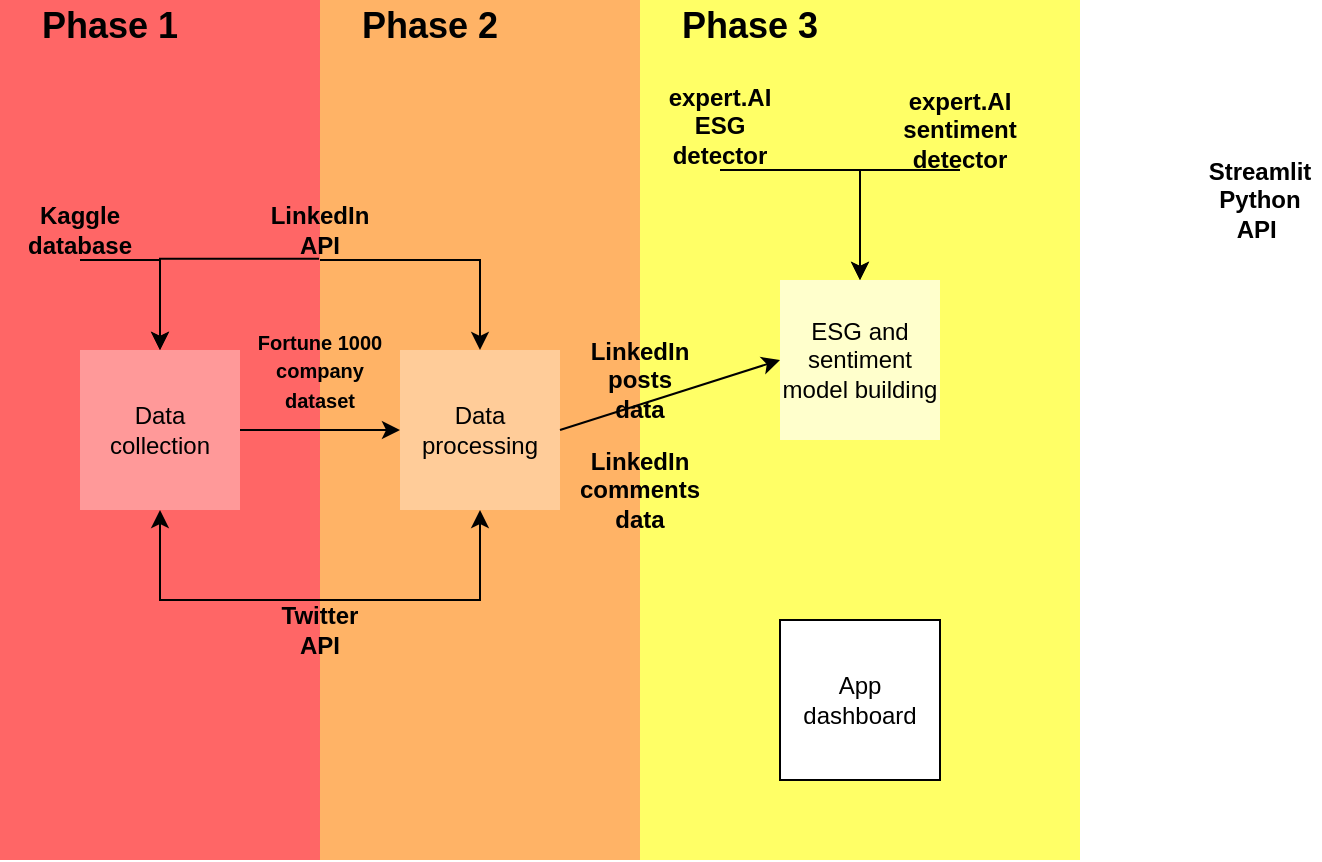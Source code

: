 <mxfile version="20.5.1" type="device"><diagram id="3Dkki-ofeys4IEUwjCBM" name="Page-1"><mxGraphModel dx="1278" dy="481" grid="1" gridSize="10" guides="1" tooltips="1" connect="1" arrows="1" fold="1" page="1" pageScale="1" pageWidth="850" pageHeight="1100" math="0" shadow="0"><root><mxCell id="0"/><mxCell id="1" parent="0"/><mxCell id="6IRQ7IJG4DnJNw5sI91V-31" value="" style="rounded=0;whiteSpace=wrap;html=1;fillColor=#FFFF66;strokeColor=none;shadow=0;align=left;" vertex="1" parent="1"><mxGeometry x="320" width="220" height="430" as="geometry"/></mxCell><mxCell id="6IRQ7IJG4DnJNw5sI91V-13" value="" style="rounded=0;whiteSpace=wrap;html=1;fillColor=#FFB366;strokeColor=none;shadow=0;align=left;" vertex="1" parent="1"><mxGeometry x="160" width="160" height="430" as="geometry"/></mxCell><mxCell id="6IRQ7IJG4DnJNw5sI91V-1" value="App dashboard" style="whiteSpace=wrap;html=1;aspect=fixed;" vertex="1" parent="1"><mxGeometry x="390" y="310" width="80" height="80" as="geometry"/></mxCell><mxCell id="6IRQ7IJG4DnJNw5sI91V-7" value="" style="rounded=0;whiteSpace=wrap;html=1;fillColor=#FF6666;strokeColor=none;shadow=0;align=left;" vertex="1" parent="1"><mxGeometry width="160" height="430" as="geometry"/></mxCell><mxCell id="6IRQ7IJG4DnJNw5sI91V-2" value="Data collection" style="whiteSpace=wrap;html=1;aspect=fixed;strokeColor=none;fillColor=#FF9999;" vertex="1" parent="1"><mxGeometry x="40" y="175" width="80" height="80" as="geometry"/></mxCell><mxCell id="6IRQ7IJG4DnJNw5sI91V-3" value="Data processing" style="whiteSpace=wrap;html=1;aspect=fixed;strokeColor=none;fillColor=#FFCC99;" vertex="1" parent="1"><mxGeometry x="200" y="175" width="80" height="80" as="geometry"/></mxCell><mxCell id="6IRQ7IJG4DnJNw5sI91V-5" value="ESG and sentiment model building" style="whiteSpace=wrap;html=1;aspect=fixed;strokeColor=none;fillColor=#FFFFCC;" vertex="1" parent="1"><mxGeometry x="390" y="140" width="80" height="80" as="geometry"/></mxCell><mxCell id="6IRQ7IJG4DnJNw5sI91V-8" value="&lt;b&gt;&lt;font style=&quot;font-size: 18px;&quot;&gt;Phase 1&lt;br&gt;&lt;/font&gt;&lt;br&gt;&lt;/b&gt;" style="text;html=1;strokeColor=none;fillColor=none;align=center;verticalAlign=middle;whiteSpace=wrap;rounded=0;shadow=0;" vertex="1" parent="1"><mxGeometry width="110" height="40" as="geometry"/></mxCell><mxCell id="6IRQ7IJG4DnJNw5sI91V-10" value="&lt;b&gt;expert.AI sentiment detector&lt;/b&gt;" style="text;html=1;strokeColor=none;fillColor=none;align=center;verticalAlign=middle;whiteSpace=wrap;rounded=0;shadow=0;fontSize=12;" vertex="1" parent="1"><mxGeometry x="450" y="45" width="60" height="40" as="geometry"/></mxCell><mxCell id="6IRQ7IJG4DnJNw5sI91V-11" value="&lt;b&gt;LinkedIn&lt;br&gt;API&lt;br&gt;&lt;/b&gt;" style="text;html=1;strokeColor=none;fillColor=none;align=center;verticalAlign=middle;whiteSpace=wrap;rounded=0;shadow=0;fontSize=12;" vertex="1" parent="1"><mxGeometry x="130" y="100" width="60" height="30" as="geometry"/></mxCell><mxCell id="6IRQ7IJG4DnJNw5sI91V-15" style="edgeStyle=orthogonalEdgeStyle;rounded=0;orthogonalLoop=1;jettySize=auto;html=1;exitX=0.5;exitY=0;exitDx=0;exitDy=0;fontSize=12;" edge="1" parent="1" source="6IRQ7IJG4DnJNw5sI91V-12" target="6IRQ7IJG4DnJNw5sI91V-3"><mxGeometry relative="1" as="geometry"><Array as="points"><mxPoint x="240" y="300"/></Array></mxGeometry></mxCell><mxCell id="6IRQ7IJG4DnJNw5sI91V-12" value="&lt;b&gt;Twitter API&lt;br&gt;&lt;/b&gt;" style="text;html=1;strokeColor=none;fillColor=none;align=center;verticalAlign=middle;whiteSpace=wrap;rounded=0;shadow=0;fontSize=12;" vertex="1" parent="1"><mxGeometry x="130" y="300" width="60" height="30" as="geometry"/></mxCell><mxCell id="6IRQ7IJG4DnJNw5sI91V-14" value="" style="endArrow=classic;html=1;rounded=0;fontSize=12;exitX=1;exitY=0.5;exitDx=0;exitDy=0;entryX=0;entryY=0.5;entryDx=0;entryDy=0;" edge="1" parent="1" source="6IRQ7IJG4DnJNw5sI91V-3" target="6IRQ7IJG4DnJNw5sI91V-5"><mxGeometry width="50" height="50" relative="1" as="geometry"><mxPoint x="400" y="210" as="sourcePoint"/><mxPoint x="360" y="215" as="targetPoint"/></mxGeometry></mxCell><mxCell id="6IRQ7IJG4DnJNw5sI91V-17" value="&lt;b&gt;expert.AI ESG detector&lt;/b&gt;" style="text;html=1;strokeColor=none;fillColor=none;align=center;verticalAlign=middle;whiteSpace=wrap;rounded=0;shadow=0;fontSize=12;" vertex="1" parent="1"><mxGeometry x="330" y="40" width="60" height="45" as="geometry"/></mxCell><mxCell id="6IRQ7IJG4DnJNw5sI91V-19" value="" style="endArrow=classic;html=1;rounded=0;fontSize=12;exitX=1;exitY=0.5;exitDx=0;exitDy=0;entryX=0;entryY=0.5;entryDx=0;entryDy=0;" edge="1" parent="1" source="6IRQ7IJG4DnJNw5sI91V-2" target="6IRQ7IJG4DnJNw5sI91V-3"><mxGeometry width="50" height="50" relative="1" as="geometry"><mxPoint x="290" y="225" as="sourcePoint"/><mxPoint x="370" y="225" as="targetPoint"/></mxGeometry></mxCell><mxCell id="6IRQ7IJG4DnJNw5sI91V-20" value="&lt;font style=&quot;font-size: 10px;&quot;&gt;&lt;b&gt;Fortune 1000 company dataset&lt;/b&gt;&lt;/font&gt;" style="text;html=1;strokeColor=none;fillColor=none;align=center;verticalAlign=middle;whiteSpace=wrap;rounded=0;shadow=0;fontSize=12;" vertex="1" parent="1"><mxGeometry x="120" y="170" width="80" height="30" as="geometry"/></mxCell><mxCell id="6IRQ7IJG4DnJNw5sI91V-21" style="edgeStyle=orthogonalEdgeStyle;rounded=0;orthogonalLoop=1;jettySize=auto;html=1;exitX=0.5;exitY=1;exitDx=0;exitDy=0;fontSize=12;entryX=0.5;entryY=0;entryDx=0;entryDy=0;" edge="1" parent="1" source="6IRQ7IJG4DnJNw5sI91V-22" target="6IRQ7IJG4DnJNw5sI91V-2"><mxGeometry relative="1" as="geometry"><mxPoint x="250" y="140" as="sourcePoint"/><mxPoint x="250" y="185" as="targetPoint"/><Array as="points"><mxPoint x="80" y="130"/></Array></mxGeometry></mxCell><mxCell id="6IRQ7IJG4DnJNw5sI91V-22" value="&lt;b&gt;Kaggle database&lt;br&gt;&lt;/b&gt;" style="text;html=1;strokeColor=none;fillColor=none;align=center;verticalAlign=middle;whiteSpace=wrap;rounded=0;shadow=0;fontSize=12;" vertex="1" parent="1"><mxGeometry x="10" y="100" width="60" height="30" as="geometry"/></mxCell><mxCell id="6IRQ7IJG4DnJNw5sI91V-23" value="" style="edgeStyle=elbowEdgeStyle;elbow=horizontal;endArrow=classic;html=1;rounded=0;fontSize=10;exitX=0.5;exitY=0;exitDx=0;exitDy=0;entryX=0.5;entryY=1;entryDx=0;entryDy=0;" edge="1" parent="1" source="6IRQ7IJG4DnJNw5sI91V-12" target="6IRQ7IJG4DnJNw5sI91V-2"><mxGeometry width="50" height="50" relative="1" as="geometry"><mxPoint x="400" y="290" as="sourcePoint"/><mxPoint x="450" y="240" as="targetPoint"/><Array as="points"><mxPoint x="80" y="300"/></Array></mxGeometry></mxCell><mxCell id="6IRQ7IJG4DnJNw5sI91V-27" value="" style="edgeStyle=elbowEdgeStyle;elbow=horizontal;endArrow=classic;html=1;rounded=0;fontSize=10;exitX=-0.003;exitY=0.301;exitDx=0;exitDy=0;entryX=0.5;entryY=0;entryDx=0;entryDy=0;exitPerimeter=0;" edge="1" parent="1" source="6IRQ7IJG4DnJNw5sI91V-13" target="6IRQ7IJG4DnJNw5sI91V-2"><mxGeometry width="50" height="50" relative="1" as="geometry"><mxPoint x="170" y="310" as="sourcePoint"/><mxPoint x="90" y="265" as="targetPoint"/><Array as="points"><mxPoint x="80" y="130"/></Array></mxGeometry></mxCell><mxCell id="6IRQ7IJG4DnJNw5sI91V-28" value="" style="edgeStyle=elbowEdgeStyle;elbow=horizontal;endArrow=classic;html=1;rounded=0;fontSize=10;exitX=0.5;exitY=1;exitDx=0;exitDy=0;entryX=0.5;entryY=0;entryDx=0;entryDy=0;" edge="1" parent="1" source="6IRQ7IJG4DnJNw5sI91V-11" target="6IRQ7IJG4DnJNw5sI91V-3"><mxGeometry width="50" height="50" relative="1" as="geometry"><mxPoint x="169.52" y="139.43" as="sourcePoint"/><mxPoint x="90" y="185" as="targetPoint"/><Array as="points"><mxPoint x="240" y="160"/></Array></mxGeometry></mxCell><mxCell id="6IRQ7IJG4DnJNw5sI91V-30" value="&lt;b&gt;&lt;font style=&quot;font-size: 18px;&quot;&gt;Phase 2&lt;br&gt;&lt;/font&gt;&lt;br&gt;&lt;/b&gt;" style="text;html=1;strokeColor=none;fillColor=none;align=center;verticalAlign=middle;whiteSpace=wrap;rounded=0;shadow=0;" vertex="1" parent="1"><mxGeometry x="160" width="110" height="40" as="geometry"/></mxCell><mxCell id="6IRQ7IJG4DnJNw5sI91V-32" value="&lt;b&gt;LinkedIn posts data&lt;/b&gt;" style="text;html=1;strokeColor=none;fillColor=none;align=center;verticalAlign=middle;whiteSpace=wrap;rounded=0;shadow=0;fontSize=12;" vertex="1" parent="1"><mxGeometry x="290" y="175" width="60" height="30" as="geometry"/></mxCell><mxCell id="6IRQ7IJG4DnJNw5sI91V-33" value="&lt;b&gt;LinkedIn comments data&lt;/b&gt;" style="text;html=1;strokeColor=none;fillColor=none;align=center;verticalAlign=middle;whiteSpace=wrap;rounded=0;shadow=0;fontSize=12;" vertex="1" parent="1"><mxGeometry x="290" y="230" width="60" height="30" as="geometry"/></mxCell><mxCell id="6IRQ7IJG4DnJNw5sI91V-34" value="" style="edgeStyle=elbowEdgeStyle;elbow=horizontal;endArrow=classic;html=1;rounded=0;fontSize=10;entryX=0.5;entryY=0;entryDx=0;entryDy=0;" edge="1" parent="1" target="6IRQ7IJG4DnJNw5sI91V-5"><mxGeometry width="50" height="50" relative="1" as="geometry"><mxPoint x="480" y="85" as="sourcePoint"/><mxPoint x="250" y="150" as="targetPoint"/><Array as="points"><mxPoint x="430" y="115"/></Array></mxGeometry></mxCell><mxCell id="6IRQ7IJG4DnJNw5sI91V-35" value="" style="edgeStyle=elbowEdgeStyle;elbow=horizontal;endArrow=classic;html=1;rounded=0;fontSize=10;exitX=0.5;exitY=1;exitDx=0;exitDy=0;entryX=0.5;entryY=0;entryDx=0;entryDy=0;" edge="1" parent="1" source="6IRQ7IJG4DnJNw5sI91V-17" target="6IRQ7IJG4DnJNw5sI91V-5"><mxGeometry width="50" height="50" relative="1" as="geometry"><mxPoint x="490" y="95" as="sourcePoint"/><mxPoint x="440" y="150" as="targetPoint"/><Array as="points"><mxPoint x="430" y="115"/></Array></mxGeometry></mxCell><mxCell id="6IRQ7IJG4DnJNw5sI91V-36" value="&lt;b&gt;&lt;font style=&quot;font-size: 18px;&quot;&gt;Phase 3&lt;br&gt;&lt;/font&gt;&lt;br&gt;&lt;/b&gt;" style="text;html=1;strokeColor=none;fillColor=none;align=center;verticalAlign=middle;whiteSpace=wrap;rounded=0;shadow=0;" vertex="1" parent="1"><mxGeometry x="320" width="110" height="40" as="geometry"/></mxCell><mxCell id="6IRQ7IJG4DnJNw5sI91V-38" value="&lt;b&gt;Streamlit Python API&amp;nbsp;&lt;/b&gt;" style="text;html=1;strokeColor=none;fillColor=none;align=center;verticalAlign=middle;whiteSpace=wrap;rounded=0;shadow=0;fontSize=12;" vertex="1" parent="1"><mxGeometry x="600" y="80" width="60" height="40" as="geometry"/></mxCell></root></mxGraphModel></diagram></mxfile>